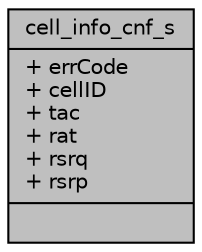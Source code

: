 digraph "cell_info_cnf_s"
{
 // LATEX_PDF_SIZE
  edge [fontname="Helvetica",fontsize="10",labelfontname="Helvetica",labelfontsize="10"];
  node [fontname="Helvetica",fontsize="10",shape=record];
  Node1 [label="{cell_info_cnf_s\n|+ errCode\l+ cellID\l+ tac\l+ rat\l+ rsrq\l+ rsrp\l|}",height=0.2,width=0.4,color="black", fillcolor="grey75", style="filled", fontcolor="black",tooltip=" "];
}
